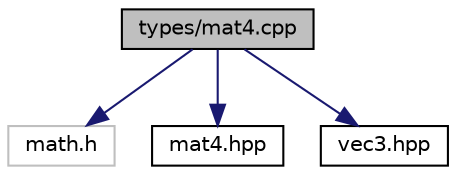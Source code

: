 digraph "types/mat4.cpp"
{
  edge [fontname="Helvetica",fontsize="10",labelfontname="Helvetica",labelfontsize="10"];
  node [fontname="Helvetica",fontsize="10",shape=record];
  Node0 [label="types/mat4.cpp",height=0.2,width=0.4,color="black", fillcolor="grey75", style="filled", fontcolor="black"];
  Node0 -> Node1 [color="midnightblue",fontsize="10",style="solid",fontname="Helvetica"];
  Node1 [label="math.h",height=0.2,width=0.4,color="grey75", fillcolor="white", style="filled"];
  Node0 -> Node2 [color="midnightblue",fontsize="10",style="solid",fontname="Helvetica"];
  Node2 [label="mat4.hpp",height=0.2,width=0.4,color="black", fillcolor="white", style="filled",URL="$mat4_8hpp_source.html"];
  Node0 -> Node3 [color="midnightblue",fontsize="10",style="solid",fontname="Helvetica"];
  Node3 [label="vec3.hpp",height=0.2,width=0.4,color="black", fillcolor="white", style="filled",URL="$vec3_8hpp_source.html"];
}

